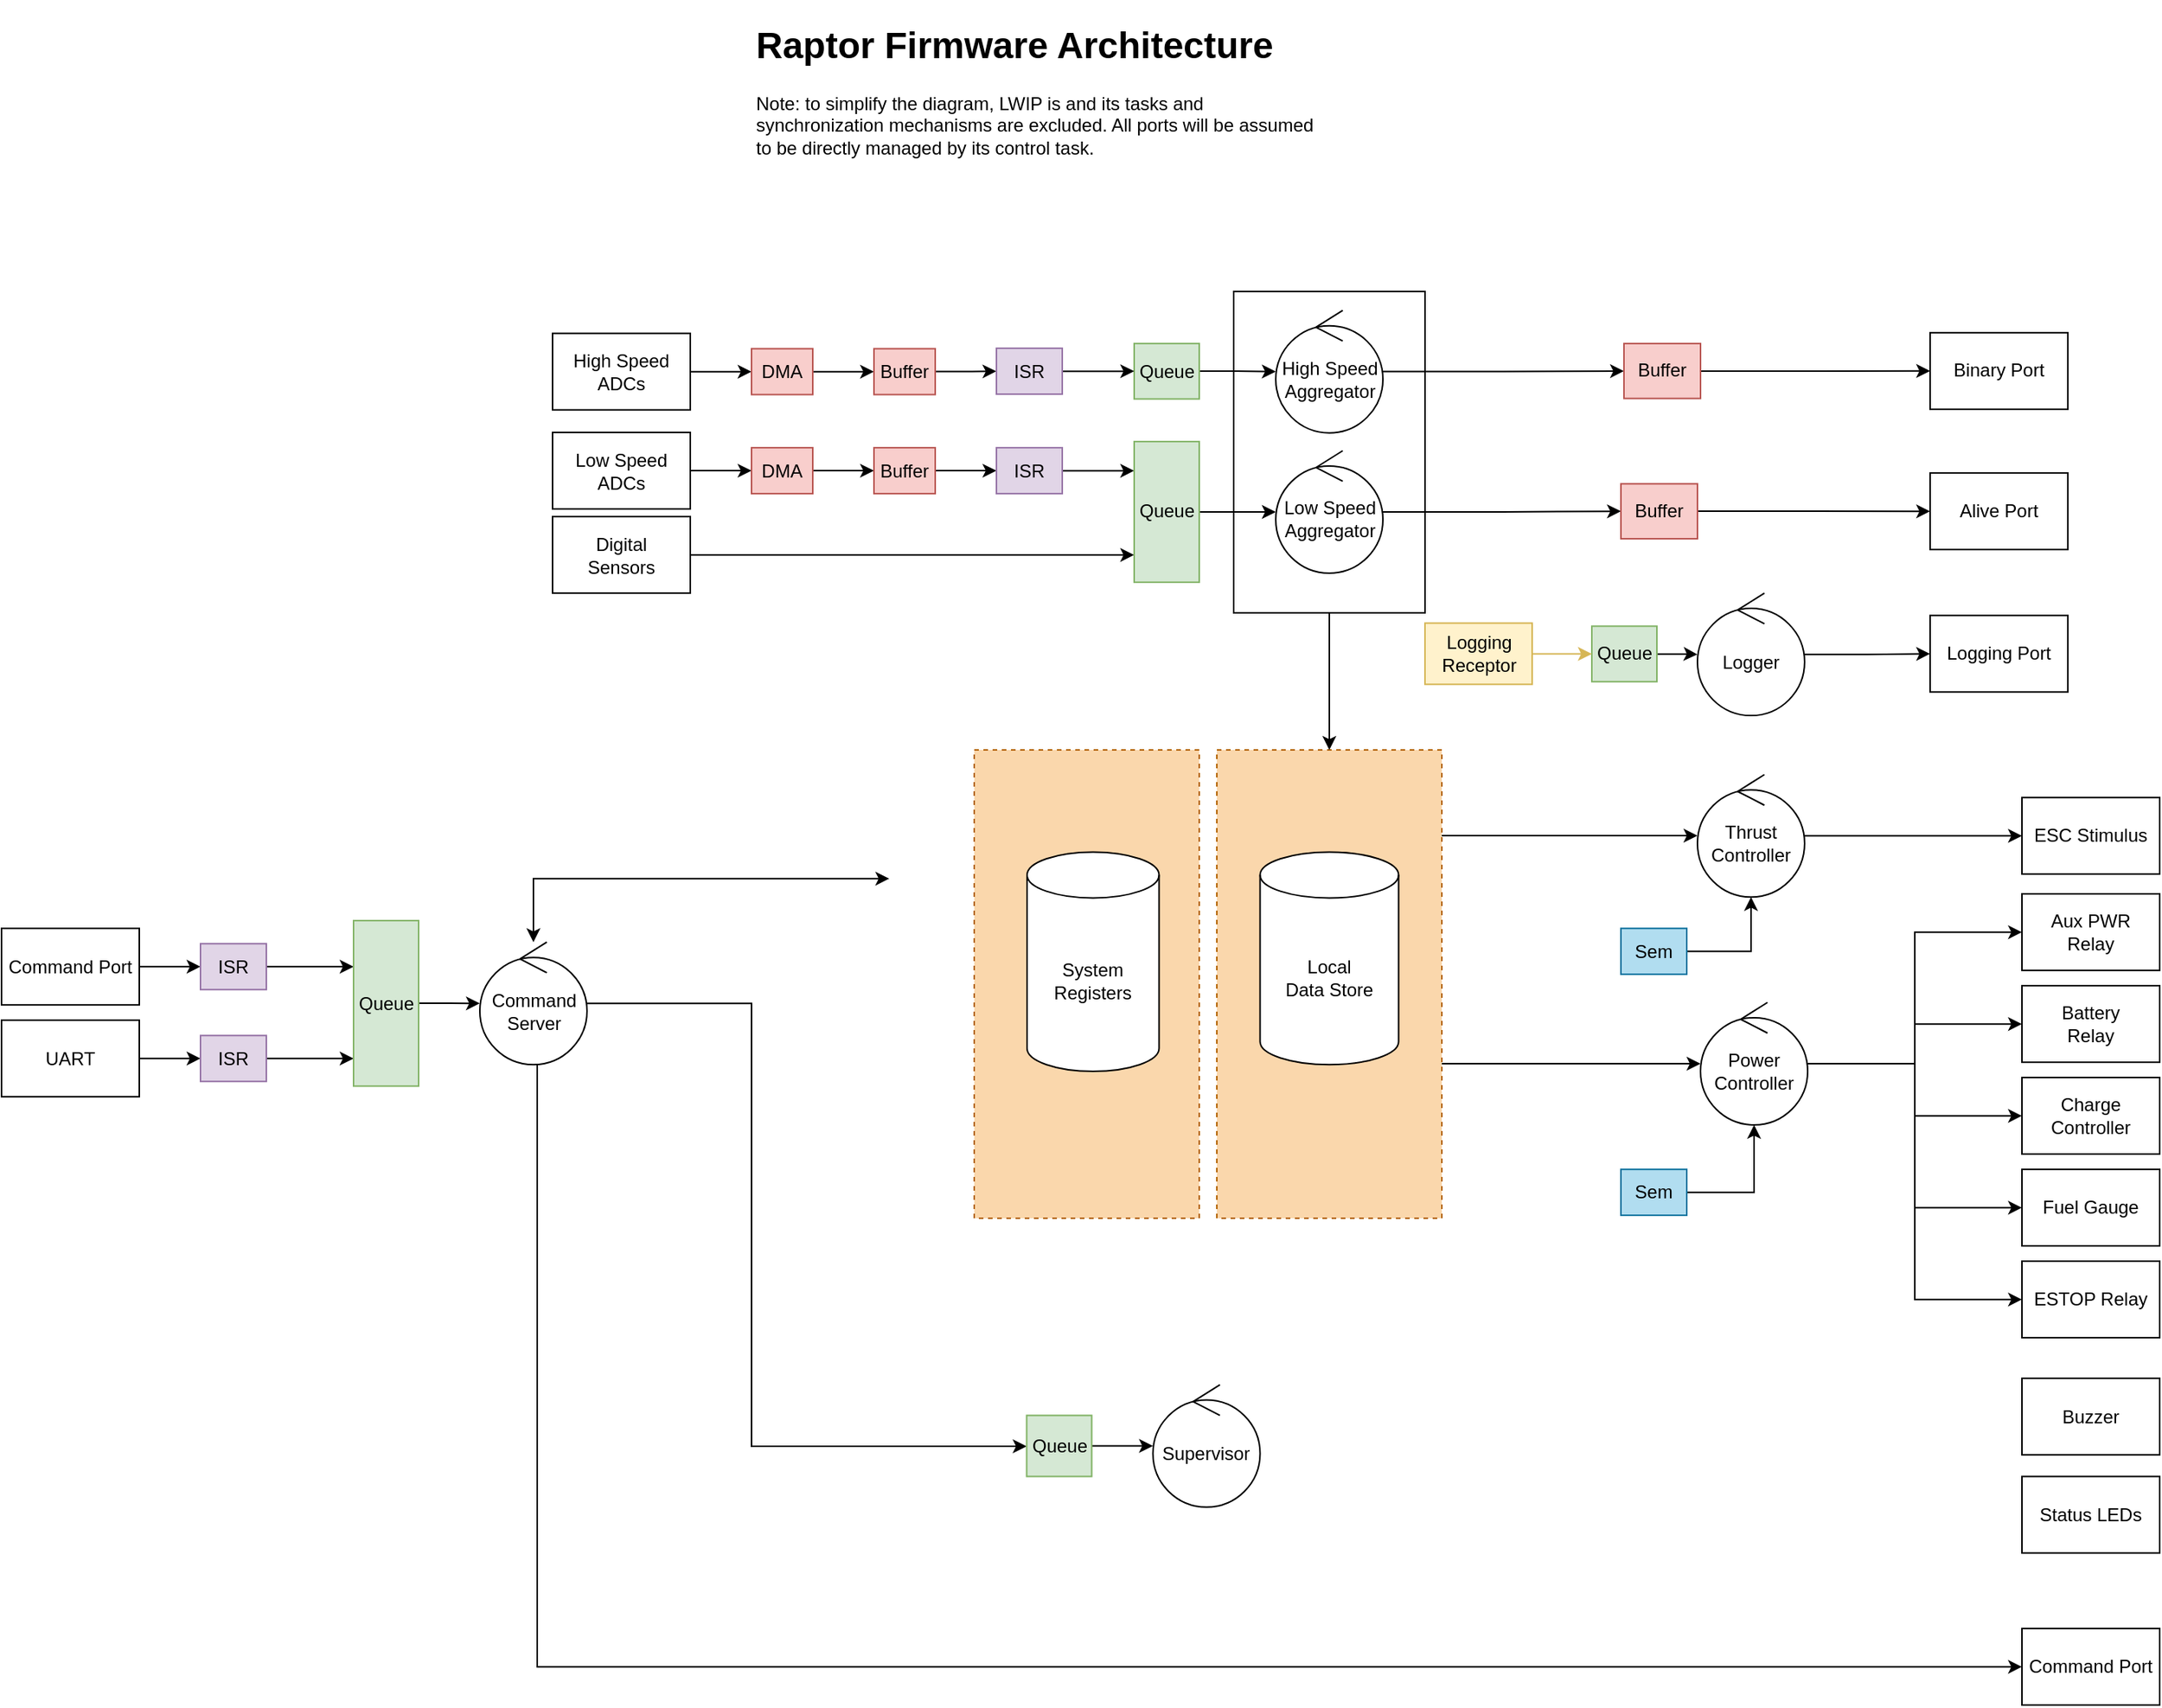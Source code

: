 <mxfile version="23.1.6" type="github">
  <diagram name="ページ1" id="frAd9zVA6C1hqHkERggT">
    <mxGraphModel dx="3493" dy="1102" grid="1" gridSize="10" guides="1" tooltips="1" connect="1" arrows="1" fold="1" page="1" pageScale="1" pageWidth="827" pageHeight="1169" math="0" shadow="0">
      <root>
        <mxCell id="0" />
        <mxCell id="1" parent="0" />
        <mxCell id="r4WBuM0c1a_yxzvFEJgT-270" value="" style="rounded=0;whiteSpace=wrap;html=1;fillColor=#fad7ac;strokeColor=#b46504;dashed=1;" vertex="1" parent="1">
          <mxGeometry x="165.5" y="510" width="147" height="306" as="geometry" />
        </mxCell>
        <mxCell id="r4WBuM0c1a_yxzvFEJgT-268" style="edgeStyle=orthogonalEdgeStyle;rounded=0;orthogonalLoop=1;jettySize=auto;html=1;startArrow=none;startFill=0;endArrow=classic;endFill=1;" edge="1" parent="1" source="r4WBuM0c1a_yxzvFEJgT-267" target="r4WBuM0c1a_yxzvFEJgT-156">
          <mxGeometry relative="1" as="geometry">
            <Array as="points">
              <mxPoint x="510" y="566" />
              <mxPoint x="510" y="566" />
            </Array>
          </mxGeometry>
        </mxCell>
        <mxCell id="r4WBuM0c1a_yxzvFEJgT-267" value="" style="rounded=0;whiteSpace=wrap;html=1;fillColor=#fad7ac;strokeColor=#b46504;dashed=1;" vertex="1" parent="1">
          <mxGeometry x="324" y="510" width="147" height="306" as="geometry" />
        </mxCell>
        <mxCell id="r4WBuM0c1a_yxzvFEJgT-261" style="edgeStyle=orthogonalEdgeStyle;rounded=0;orthogonalLoop=1;jettySize=auto;html=1;" edge="1" parent="1" source="r4WBuM0c1a_yxzvFEJgT-191" target="r4WBuM0c1a_yxzvFEJgT-267">
          <mxGeometry relative="1" as="geometry">
            <mxPoint x="397.5" y="467.15" as="targetPoint" />
          </mxGeometry>
        </mxCell>
        <mxCell id="r4WBuM0c1a_yxzvFEJgT-191" value="" style="rounded=0;whiteSpace=wrap;html=1;" vertex="1" parent="1">
          <mxGeometry x="335" y="210.42" width="125" height="210" as="geometry" />
        </mxCell>
        <mxCell id="r4WBuM0c1a_yxzvFEJgT-183" style="edgeStyle=orthogonalEdgeStyle;rounded=0;orthogonalLoop=1;jettySize=auto;html=1;" edge="1" parent="1" source="r4WBuM0c1a_yxzvFEJgT-1" target="r4WBuM0c1a_yxzvFEJgT-180">
          <mxGeometry relative="1" as="geometry">
            <Array as="points">
              <mxPoint x="190" y="382.42" />
              <mxPoint x="190" y="382.42" />
            </Array>
          </mxGeometry>
        </mxCell>
        <mxCell id="r4WBuM0c1a_yxzvFEJgT-1" value="Digital&lt;br&gt;Sensors" style="rounded=0;whiteSpace=wrap;html=1;" vertex="1" parent="1">
          <mxGeometry x="-110" y="357.56" width="90" height="50" as="geometry" />
        </mxCell>
        <mxCell id="r4WBuM0c1a_yxzvFEJgT-2" style="edgeStyle=orthogonalEdgeStyle;rounded=0;orthogonalLoop=1;jettySize=auto;html=1;" edge="1" parent="1" source="r4WBuM0c1a_yxzvFEJgT-3" target="r4WBuM0c1a_yxzvFEJgT-90">
          <mxGeometry relative="1" as="geometry">
            <mxPoint x="60" y="262.82" as="targetPoint" />
          </mxGeometry>
        </mxCell>
        <mxCell id="r4WBuM0c1a_yxzvFEJgT-3" value="High Speed ADCs" style="rounded=0;whiteSpace=wrap;html=1;" vertex="1" parent="1">
          <mxGeometry x="-110" y="237.82" width="90" height="50" as="geometry" />
        </mxCell>
        <mxCell id="r4WBuM0c1a_yxzvFEJgT-13" value="Aux PWR&lt;br&gt;Relay" style="rounded=0;whiteSpace=wrap;html=1;" vertex="1" parent="1">
          <mxGeometry x="850" y="604.07" width="90" height="50" as="geometry" />
        </mxCell>
        <mxCell id="r4WBuM0c1a_yxzvFEJgT-14" value="Battery&lt;br&gt;Relay" style="rounded=0;whiteSpace=wrap;html=1;" vertex="1" parent="1">
          <mxGeometry x="850" y="664.07" width="90" height="50" as="geometry" />
        </mxCell>
        <mxCell id="r4WBuM0c1a_yxzvFEJgT-15" value="Binary Port" style="rounded=0;whiteSpace=wrap;html=1;" vertex="1" parent="1">
          <mxGeometry x="790" y="237.4" width="90" height="50" as="geometry" />
        </mxCell>
        <mxCell id="r4WBuM0c1a_yxzvFEJgT-16" value="Alive Port" style="rounded=0;whiteSpace=wrap;html=1;" vertex="1" parent="1">
          <mxGeometry x="790" y="329.07" width="90" height="50" as="geometry" />
        </mxCell>
        <mxCell id="r4WBuM0c1a_yxzvFEJgT-17" value="Command Port" style="rounded=0;whiteSpace=wrap;html=1;" vertex="1" parent="1">
          <mxGeometry x="850" y="1084.07" width="90" height="50" as="geometry" />
        </mxCell>
        <mxCell id="r4WBuM0c1a_yxzvFEJgT-18" value="Logging Port" style="rounded=0;whiteSpace=wrap;html=1;" vertex="1" parent="1">
          <mxGeometry x="790" y="422.15" width="90" height="50" as="geometry" />
        </mxCell>
        <mxCell id="r4WBuM0c1a_yxzvFEJgT-19" value="Charge Controller" style="rounded=0;whiteSpace=wrap;html=1;" vertex="1" parent="1">
          <mxGeometry x="850" y="724.07" width="90" height="50" as="geometry" />
        </mxCell>
        <mxCell id="r4WBuM0c1a_yxzvFEJgT-20" value="Fuel Gauge" style="rounded=0;whiteSpace=wrap;html=1;" vertex="1" parent="1">
          <mxGeometry x="850" y="784.07" width="90" height="50" as="geometry" />
        </mxCell>
        <mxCell id="r4WBuM0c1a_yxzvFEJgT-161" style="edgeStyle=orthogonalEdgeStyle;rounded=0;orthogonalLoop=1;jettySize=auto;html=1;" edge="1" parent="1" source="r4WBuM0c1a_yxzvFEJgT-202" target="r4WBuM0c1a_yxzvFEJgT-15">
          <mxGeometry relative="1" as="geometry" />
        </mxCell>
        <mxCell id="r4WBuM0c1a_yxzvFEJgT-27" value="High Speed&lt;br&gt;Aggregator" style="ellipse;shape=umlControl;whiteSpace=wrap;html=1;" vertex="1" parent="1">
          <mxGeometry x="362.5" y="222.82" width="70" height="80" as="geometry" />
        </mxCell>
        <mxCell id="r4WBuM0c1a_yxzvFEJgT-164" style="edgeStyle=orthogonalEdgeStyle;rounded=0;orthogonalLoop=1;jettySize=auto;html=1;" edge="1" parent="1" source="r4WBuM0c1a_yxzvFEJgT-34" target="r4WBuM0c1a_yxzvFEJgT-158">
          <mxGeometry relative="1" as="geometry" />
        </mxCell>
        <mxCell id="r4WBuM0c1a_yxzvFEJgT-34" value="Command Port" style="rounded=0;whiteSpace=wrap;html=1;" vertex="1" parent="1">
          <mxGeometry x="-470" y="626.61" width="90" height="50" as="geometry" />
        </mxCell>
        <mxCell id="r4WBuM0c1a_yxzvFEJgT-167" style="edgeStyle=orthogonalEdgeStyle;rounded=0;orthogonalLoop=1;jettySize=auto;html=1;" edge="1" parent="1" source="r4WBuM0c1a_yxzvFEJgT-36" target="r4WBuM0c1a_yxzvFEJgT-166">
          <mxGeometry relative="1" as="geometry" />
        </mxCell>
        <mxCell id="r4WBuM0c1a_yxzvFEJgT-36" value="UART" style="rounded=0;whiteSpace=wrap;html=1;" vertex="1" parent="1">
          <mxGeometry x="-470" y="686.61" width="90" height="50" as="geometry" />
        </mxCell>
        <mxCell id="r4WBuM0c1a_yxzvFEJgT-89" style="edgeStyle=orthogonalEdgeStyle;rounded=0;orthogonalLoop=1;jettySize=auto;html=1;" edge="1" parent="1" source="r4WBuM0c1a_yxzvFEJgT-90" target="r4WBuM0c1a_yxzvFEJgT-91">
          <mxGeometry relative="1" as="geometry" />
        </mxCell>
        <mxCell id="r4WBuM0c1a_yxzvFEJgT-90" value="DMA" style="rounded=0;whiteSpace=wrap;html=1;fillColor=#f8cecc;strokeColor=#b85450;" vertex="1" parent="1">
          <mxGeometry x="20" y="247.82" width="40" height="30" as="geometry" />
        </mxCell>
        <mxCell id="r4WBuM0c1a_yxzvFEJgT-139" style="edgeStyle=orthogonalEdgeStyle;rounded=0;orthogonalLoop=1;jettySize=auto;html=1;" edge="1" parent="1" source="r4WBuM0c1a_yxzvFEJgT-91" target="r4WBuM0c1a_yxzvFEJgT-138">
          <mxGeometry relative="1" as="geometry" />
        </mxCell>
        <mxCell id="r4WBuM0c1a_yxzvFEJgT-91" value="Buffer" style="rounded=0;whiteSpace=wrap;html=1;fillColor=#f8cecc;strokeColor=#b85450;" vertex="1" parent="1">
          <mxGeometry x="100" y="247.82" width="40" height="30" as="geometry" />
        </mxCell>
        <mxCell id="r4WBuM0c1a_yxzvFEJgT-194" style="edgeStyle=orthogonalEdgeStyle;rounded=0;orthogonalLoop=1;jettySize=auto;html=1;" edge="1" parent="1" source="r4WBuM0c1a_yxzvFEJgT-106" target="r4WBuM0c1a_yxzvFEJgT-27">
          <mxGeometry relative="1" as="geometry" />
        </mxCell>
        <mxCell id="r4WBuM0c1a_yxzvFEJgT-106" value="Queue" style="rounded=0;whiteSpace=wrap;html=1;fillColor=#d5e8d4;strokeColor=#82b366;" vertex="1" parent="1">
          <mxGeometry x="270" y="244.44" width="42.5" height="36.25" as="geometry" />
        </mxCell>
        <mxCell id="r4WBuM0c1a_yxzvFEJgT-140" style="edgeStyle=orthogonalEdgeStyle;rounded=0;orthogonalLoop=1;jettySize=auto;html=1;" edge="1" parent="1" source="r4WBuM0c1a_yxzvFEJgT-138" target="r4WBuM0c1a_yxzvFEJgT-106">
          <mxGeometry relative="1" as="geometry" />
        </mxCell>
        <mxCell id="r4WBuM0c1a_yxzvFEJgT-138" value="ISR" style="rounded=0;whiteSpace=wrap;html=1;fillColor=#e1d5e7;strokeColor=#9673a6;" vertex="1" parent="1">
          <mxGeometry x="180" y="247.56" width="43" height="30" as="geometry" />
        </mxCell>
        <mxCell id="r4WBuM0c1a_yxzvFEJgT-148" style="edgeStyle=orthogonalEdgeStyle;rounded=0;orthogonalLoop=1;jettySize=auto;html=1;" edge="1" parent="1" source="r4WBuM0c1a_yxzvFEJgT-142" target="r4WBuM0c1a_yxzvFEJgT-18">
          <mxGeometry relative="1" as="geometry">
            <mxPoint x="705" y="542.4" as="targetPoint" />
          </mxGeometry>
        </mxCell>
        <mxCell id="r4WBuM0c1a_yxzvFEJgT-142" value="Logger" style="ellipse;shape=umlControl;whiteSpace=wrap;html=1;" vertex="1" parent="1">
          <mxGeometry x="638" y="407.56" width="70" height="80" as="geometry" />
        </mxCell>
        <mxCell id="r4WBuM0c1a_yxzvFEJgT-143" style="edgeStyle=orthogonalEdgeStyle;rounded=0;orthogonalLoop=1;jettySize=auto;html=1;" edge="1" parent="1" source="r4WBuM0c1a_yxzvFEJgT-144" target="r4WBuM0c1a_yxzvFEJgT-142">
          <mxGeometry relative="1" as="geometry" />
        </mxCell>
        <mxCell id="r4WBuM0c1a_yxzvFEJgT-144" value="Queue" style="rounded=0;whiteSpace=wrap;html=1;fillColor=#d5e8d4;strokeColor=#82b366;" vertex="1" parent="1">
          <mxGeometry x="569" y="429.15" width="42.5" height="36.25" as="geometry" />
        </mxCell>
        <mxCell id="r4WBuM0c1a_yxzvFEJgT-146" value="" style="endArrow=classic;html=1;rounded=0;fillColor=#fff2cc;strokeColor=#d6b656;" edge="1" parent="1" source="r4WBuM0c1a_yxzvFEJgT-147" target="r4WBuM0c1a_yxzvFEJgT-144">
          <mxGeometry width="50" height="50" relative="1" as="geometry">
            <mxPoint x="480.25" y="447.14" as="sourcePoint" />
            <mxPoint x="400.25" y="427.14" as="targetPoint" />
          </mxGeometry>
        </mxCell>
        <mxCell id="r4WBuM0c1a_yxzvFEJgT-147" value="Logging&lt;br&gt;Receptor" style="text;html=1;align=center;verticalAlign=middle;resizable=0;points=[];autosize=1;strokeColor=#d6b656;fillColor=#fff2cc;" vertex="1" parent="1">
          <mxGeometry x="460" y="427.15" width="70" height="40" as="geometry" />
        </mxCell>
        <mxCell id="r4WBuM0c1a_yxzvFEJgT-248" style="edgeStyle=orthogonalEdgeStyle;rounded=0;orthogonalLoop=1;jettySize=auto;html=1;" edge="1" parent="1" source="r4WBuM0c1a_yxzvFEJgT-152" target="r4WBuM0c1a_yxzvFEJgT-245">
          <mxGeometry relative="1" as="geometry">
            <Array as="points">
              <mxPoint x="20" y="676" />
              <mxPoint x="20" y="965" />
            </Array>
          </mxGeometry>
        </mxCell>
        <mxCell id="r4WBuM0c1a_yxzvFEJgT-249" style="edgeStyle=orthogonalEdgeStyle;rounded=0;orthogonalLoop=1;jettySize=auto;html=1;startArrow=classic;startFill=1;" edge="1" parent="1" source="r4WBuM0c1a_yxzvFEJgT-152">
          <mxGeometry relative="1" as="geometry">
            <mxPoint x="110" y="594.07" as="targetPoint" />
            <Array as="points">
              <mxPoint x="-123" y="594.07" />
            </Array>
          </mxGeometry>
        </mxCell>
        <mxCell id="r4WBuM0c1a_yxzvFEJgT-250" style="edgeStyle=orthogonalEdgeStyle;rounded=0;orthogonalLoop=1;jettySize=auto;html=1;entryX=0;entryY=0.5;entryDx=0;entryDy=0;" edge="1" parent="1" source="r4WBuM0c1a_yxzvFEJgT-152" target="r4WBuM0c1a_yxzvFEJgT-17">
          <mxGeometry relative="1" as="geometry">
            <Array as="points">
              <mxPoint x="-120" y="1109" />
            </Array>
          </mxGeometry>
        </mxCell>
        <mxCell id="r4WBuM0c1a_yxzvFEJgT-152" value="Command Server" style="ellipse;shape=umlControl;whiteSpace=wrap;html=1;" vertex="1" parent="1">
          <mxGeometry x="-157.5" y="635.61" width="70" height="80" as="geometry" />
        </mxCell>
        <mxCell id="r4WBuM0c1a_yxzvFEJgT-154" value="System&lt;br&gt;&lt;div style=&quot;&quot;&gt;Registers&lt;/div&gt;" style="shape=cylinder3;whiteSpace=wrap;html=1;boundedLbl=1;backgroundOutline=1;size=15;" vertex="1" parent="1">
          <mxGeometry x="200" y="576.73" width="86.25" height="143.27" as="geometry" />
        </mxCell>
        <mxCell id="r4WBuM0c1a_yxzvFEJgT-196" style="edgeStyle=orthogonalEdgeStyle;rounded=0;orthogonalLoop=1;jettySize=auto;html=1;entryX=0;entryY=0.5;entryDx=0;entryDy=0;" edge="1" parent="1" source="r4WBuM0c1a_yxzvFEJgT-155" target="r4WBuM0c1a_yxzvFEJgT-13">
          <mxGeometry relative="1" as="geometry" />
        </mxCell>
        <mxCell id="r4WBuM0c1a_yxzvFEJgT-197" style="edgeStyle=orthogonalEdgeStyle;rounded=0;orthogonalLoop=1;jettySize=auto;html=1;" edge="1" parent="1" source="r4WBuM0c1a_yxzvFEJgT-155" target="r4WBuM0c1a_yxzvFEJgT-14">
          <mxGeometry relative="1" as="geometry" />
        </mxCell>
        <mxCell id="r4WBuM0c1a_yxzvFEJgT-198" style="edgeStyle=orthogonalEdgeStyle;rounded=0;orthogonalLoop=1;jettySize=auto;html=1;" edge="1" parent="1" source="r4WBuM0c1a_yxzvFEJgT-155" target="r4WBuM0c1a_yxzvFEJgT-19">
          <mxGeometry relative="1" as="geometry" />
        </mxCell>
        <mxCell id="r4WBuM0c1a_yxzvFEJgT-199" style="edgeStyle=orthogonalEdgeStyle;rounded=0;orthogonalLoop=1;jettySize=auto;html=1;entryX=0;entryY=0.5;entryDx=0;entryDy=0;" edge="1" parent="1" source="r4WBuM0c1a_yxzvFEJgT-155" target="r4WBuM0c1a_yxzvFEJgT-20">
          <mxGeometry relative="1" as="geometry" />
        </mxCell>
        <mxCell id="r4WBuM0c1a_yxzvFEJgT-212" style="edgeStyle=orthogonalEdgeStyle;rounded=0;orthogonalLoop=1;jettySize=auto;html=1;entryX=0;entryY=0.5;entryDx=0;entryDy=0;" edge="1" parent="1" source="r4WBuM0c1a_yxzvFEJgT-155" target="r4WBuM0c1a_yxzvFEJgT-210">
          <mxGeometry relative="1" as="geometry" />
        </mxCell>
        <mxCell id="r4WBuM0c1a_yxzvFEJgT-269" style="edgeStyle=orthogonalEdgeStyle;rounded=0;orthogonalLoop=1;jettySize=auto;html=1;startArrow=classic;startFill=1;endArrow=none;endFill=0;" edge="1" parent="1" source="r4WBuM0c1a_yxzvFEJgT-155" target="r4WBuM0c1a_yxzvFEJgT-267">
          <mxGeometry relative="1" as="geometry">
            <Array as="points">
              <mxPoint x="510" y="715" />
              <mxPoint x="510" y="715" />
            </Array>
          </mxGeometry>
        </mxCell>
        <mxCell id="r4WBuM0c1a_yxzvFEJgT-155" value="Power&lt;br&gt;Controller" style="ellipse;shape=umlControl;whiteSpace=wrap;html=1;" vertex="1" parent="1">
          <mxGeometry x="640" y="675.0" width="70" height="80" as="geometry" />
        </mxCell>
        <mxCell id="r4WBuM0c1a_yxzvFEJgT-211" style="edgeStyle=orthogonalEdgeStyle;rounded=0;orthogonalLoop=1;jettySize=auto;html=1;" edge="1" parent="1" source="r4WBuM0c1a_yxzvFEJgT-156" target="r4WBuM0c1a_yxzvFEJgT-209">
          <mxGeometry relative="1" as="geometry" />
        </mxCell>
        <mxCell id="r4WBuM0c1a_yxzvFEJgT-156" value="Thrust Controller" style="ellipse;shape=umlControl;whiteSpace=wrap;html=1;" vertex="1" parent="1">
          <mxGeometry x="638" y="526.12" width="70" height="80" as="geometry" />
        </mxCell>
        <mxCell id="r4WBuM0c1a_yxzvFEJgT-165" style="edgeStyle=orthogonalEdgeStyle;rounded=0;orthogonalLoop=1;jettySize=auto;html=1;" edge="1" parent="1" source="r4WBuM0c1a_yxzvFEJgT-158">
          <mxGeometry relative="1" as="geometry">
            <mxPoint x="-240" y="651.67" as="targetPoint" />
          </mxGeometry>
        </mxCell>
        <mxCell id="r4WBuM0c1a_yxzvFEJgT-158" value="ISR" style="rounded=0;whiteSpace=wrap;html=1;fillColor=#e1d5e7;strokeColor=#9673a6;" vertex="1" parent="1">
          <mxGeometry x="-340" y="636.61" width="43" height="30" as="geometry" />
        </mxCell>
        <mxCell id="r4WBuM0c1a_yxzvFEJgT-160" value="&lt;h1&gt;Raptor Firmware Architecture&lt;/h1&gt;&lt;p&gt;Note: to simplify the diagram, LWIP is and its tasks and synchronization mechanisms are excluded. All ports will be assumed to be directly managed by its control task.&lt;/p&gt;" style="text;html=1;spacing=5;spacingTop=-20;whiteSpace=wrap;overflow=hidden;rounded=0;" vertex="1" parent="1">
          <mxGeometry x="18" y="30" width="377" height="120" as="geometry" />
        </mxCell>
        <mxCell id="r4WBuM0c1a_yxzvFEJgT-169" style="edgeStyle=orthogonalEdgeStyle;rounded=0;orthogonalLoop=1;jettySize=auto;html=1;" edge="1" parent="1" source="r4WBuM0c1a_yxzvFEJgT-166">
          <mxGeometry relative="1" as="geometry">
            <mxPoint x="-240" y="711.67" as="targetPoint" />
          </mxGeometry>
        </mxCell>
        <mxCell id="r4WBuM0c1a_yxzvFEJgT-166" value="ISR" style="rounded=0;whiteSpace=wrap;html=1;fillColor=#e1d5e7;strokeColor=#9673a6;" vertex="1" parent="1">
          <mxGeometry x="-340" y="696.61" width="43" height="30" as="geometry" />
        </mxCell>
        <mxCell id="r4WBuM0c1a_yxzvFEJgT-173" style="edgeStyle=orthogonalEdgeStyle;rounded=0;orthogonalLoop=1;jettySize=auto;html=1;" edge="1" parent="1" source="r4WBuM0c1a_yxzvFEJgT-172" target="r4WBuM0c1a_yxzvFEJgT-152">
          <mxGeometry relative="1" as="geometry" />
        </mxCell>
        <mxCell id="r4WBuM0c1a_yxzvFEJgT-172" value="Queue" style="rounded=0;whiteSpace=wrap;html=1;fillColor=#d5e8d4;strokeColor=#82b366;" vertex="1" parent="1">
          <mxGeometry x="-240" y="621.54" width="42.5" height="108.14" as="geometry" />
        </mxCell>
        <mxCell id="r4WBuM0c1a_yxzvFEJgT-188" style="edgeStyle=orthogonalEdgeStyle;rounded=0;orthogonalLoop=1;jettySize=auto;html=1;" edge="1" parent="1" source="r4WBuM0c1a_yxzvFEJgT-176" target="r4WBuM0c1a_yxzvFEJgT-177">
          <mxGeometry relative="1" as="geometry" />
        </mxCell>
        <mxCell id="r4WBuM0c1a_yxzvFEJgT-176" value="Low Speed ADCs" style="rounded=0;whiteSpace=wrap;html=1;" vertex="1" parent="1">
          <mxGeometry x="-110" y="302.56" width="90" height="50" as="geometry" />
        </mxCell>
        <mxCell id="r4WBuM0c1a_yxzvFEJgT-186" style="edgeStyle=orthogonalEdgeStyle;rounded=0;orthogonalLoop=1;jettySize=auto;html=1;" edge="1" parent="1" source="r4WBuM0c1a_yxzvFEJgT-177" target="r4WBuM0c1a_yxzvFEJgT-178">
          <mxGeometry relative="1" as="geometry" />
        </mxCell>
        <mxCell id="r4WBuM0c1a_yxzvFEJgT-177" value="DMA" style="rounded=0;whiteSpace=wrap;html=1;fillColor=#f8cecc;strokeColor=#b85450;" vertex="1" parent="1">
          <mxGeometry x="20" y="312.56" width="40" height="30" as="geometry" />
        </mxCell>
        <mxCell id="r4WBuM0c1a_yxzvFEJgT-185" style="edgeStyle=orthogonalEdgeStyle;rounded=0;orthogonalLoop=1;jettySize=auto;html=1;entryX=0;entryY=0.5;entryDx=0;entryDy=0;" edge="1" parent="1" source="r4WBuM0c1a_yxzvFEJgT-178" target="r4WBuM0c1a_yxzvFEJgT-179">
          <mxGeometry relative="1" as="geometry" />
        </mxCell>
        <mxCell id="r4WBuM0c1a_yxzvFEJgT-178" value="Buffer" style="rounded=0;whiteSpace=wrap;html=1;fillColor=#f8cecc;strokeColor=#b85450;" vertex="1" parent="1">
          <mxGeometry x="100" y="312.56" width="40" height="30" as="geometry" />
        </mxCell>
        <mxCell id="r4WBuM0c1a_yxzvFEJgT-242" style="edgeStyle=orthogonalEdgeStyle;rounded=0;orthogonalLoop=1;jettySize=auto;html=1;" edge="1" parent="1" source="r4WBuM0c1a_yxzvFEJgT-179" target="r4WBuM0c1a_yxzvFEJgT-180">
          <mxGeometry relative="1" as="geometry">
            <Array as="points">
              <mxPoint x="250" y="327.42" />
              <mxPoint x="250" y="327.42" />
            </Array>
          </mxGeometry>
        </mxCell>
        <mxCell id="r4WBuM0c1a_yxzvFEJgT-179" value="ISR" style="rounded=0;whiteSpace=wrap;html=1;fillColor=#e1d5e7;strokeColor=#9673a6;" vertex="1" parent="1">
          <mxGeometry x="180" y="312.56" width="43" height="30" as="geometry" />
        </mxCell>
        <mxCell id="r4WBuM0c1a_yxzvFEJgT-193" style="edgeStyle=orthogonalEdgeStyle;rounded=0;orthogonalLoop=1;jettySize=auto;html=1;" edge="1" parent="1" source="r4WBuM0c1a_yxzvFEJgT-180" target="r4WBuM0c1a_yxzvFEJgT-190">
          <mxGeometry relative="1" as="geometry" />
        </mxCell>
        <mxCell id="r4WBuM0c1a_yxzvFEJgT-180" value="Queue" style="rounded=0;whiteSpace=wrap;html=1;fillColor=#d5e8d4;strokeColor=#82b366;" vertex="1" parent="1">
          <mxGeometry x="270" y="308.55" width="42.5" height="91.87" as="geometry" />
        </mxCell>
        <mxCell id="r4WBuM0c1a_yxzvFEJgT-192" style="edgeStyle=orthogonalEdgeStyle;rounded=0;orthogonalLoop=1;jettySize=auto;html=1;" edge="1" parent="1" source="r4WBuM0c1a_yxzvFEJgT-200" target="r4WBuM0c1a_yxzvFEJgT-16">
          <mxGeometry relative="1" as="geometry" />
        </mxCell>
        <mxCell id="r4WBuM0c1a_yxzvFEJgT-190" value="Low Speed Aggregator" style="ellipse;shape=umlControl;whiteSpace=wrap;html=1;" vertex="1" parent="1">
          <mxGeometry x="362.5" y="314.49" width="70" height="80" as="geometry" />
        </mxCell>
        <mxCell id="r4WBuM0c1a_yxzvFEJgT-201" value="" style="edgeStyle=orthogonalEdgeStyle;rounded=0;orthogonalLoop=1;jettySize=auto;html=1;" edge="1" parent="1" source="r4WBuM0c1a_yxzvFEJgT-190" target="r4WBuM0c1a_yxzvFEJgT-200">
          <mxGeometry relative="1" as="geometry">
            <mxPoint x="433" y="365.15" as="sourcePoint" />
            <mxPoint x="528" y="356.15" as="targetPoint" />
          </mxGeometry>
        </mxCell>
        <mxCell id="r4WBuM0c1a_yxzvFEJgT-200" value="Buffer" style="rounded=0;whiteSpace=wrap;html=1;fillColor=#f8cecc;strokeColor=#b85450;" vertex="1" parent="1">
          <mxGeometry x="588" y="336.13" width="50" height="35.88" as="geometry" />
        </mxCell>
        <mxCell id="r4WBuM0c1a_yxzvFEJgT-203" value="" style="edgeStyle=orthogonalEdgeStyle;rounded=0;orthogonalLoop=1;jettySize=auto;html=1;" edge="1" parent="1" source="r4WBuM0c1a_yxzvFEJgT-27" target="r4WBuM0c1a_yxzvFEJgT-202">
          <mxGeometry relative="1" as="geometry">
            <mxPoint x="433" y="264.15" as="sourcePoint" />
            <mxPoint x="530" y="264.621" as="targetPoint" />
          </mxGeometry>
        </mxCell>
        <mxCell id="r4WBuM0c1a_yxzvFEJgT-202" value="Buffer" style="rounded=0;whiteSpace=wrap;html=1;fillColor=#f8cecc;strokeColor=#b85450;" vertex="1" parent="1">
          <mxGeometry x="590" y="244.46" width="50" height="35.88" as="geometry" />
        </mxCell>
        <mxCell id="r4WBuM0c1a_yxzvFEJgT-209" value="ESC Stimulus" style="rounded=0;whiteSpace=wrap;html=1;" vertex="1" parent="1">
          <mxGeometry x="850" y="541.12" width="90" height="50" as="geometry" />
        </mxCell>
        <mxCell id="r4WBuM0c1a_yxzvFEJgT-210" value="ESTOP Relay" style="rounded=0;whiteSpace=wrap;html=1;" vertex="1" parent="1">
          <mxGeometry x="850" y="844.07" width="90" height="50" as="geometry" />
        </mxCell>
        <mxCell id="r4WBuM0c1a_yxzvFEJgT-218" value="Local&lt;br&gt;Data Store" style="shape=cylinder3;whiteSpace=wrap;html=1;boundedLbl=1;backgroundOutline=1;size=15;" vertex="1" parent="1">
          <mxGeometry x="352.25" y="576.73" width="90.5" height="138.88" as="geometry" />
        </mxCell>
        <mxCell id="r4WBuM0c1a_yxzvFEJgT-229" value="Buzzer" style="rounded=0;whiteSpace=wrap;html=1;" vertex="1" parent="1">
          <mxGeometry x="850" y="920.6" width="90" height="50" as="geometry" />
        </mxCell>
        <mxCell id="r4WBuM0c1a_yxzvFEJgT-230" value="Status LEDs" style="rounded=0;whiteSpace=wrap;html=1;" vertex="1" parent="1">
          <mxGeometry x="850" y="984.73" width="90" height="50" as="geometry" />
        </mxCell>
        <mxCell id="r4WBuM0c1a_yxzvFEJgT-276" style="edgeStyle=orthogonalEdgeStyle;rounded=0;orthogonalLoop=1;jettySize=auto;html=1;" edge="1" parent="1" source="r4WBuM0c1a_yxzvFEJgT-245" target="r4WBuM0c1a_yxzvFEJgT-271">
          <mxGeometry relative="1" as="geometry" />
        </mxCell>
        <mxCell id="r4WBuM0c1a_yxzvFEJgT-245" value="Queue" style="rounded=0;whiteSpace=wrap;html=1;fillColor=#d5e8d4;strokeColor=#82b366;" vertex="1" parent="1">
          <mxGeometry x="199.75" y="944.81" width="42.5" height="39.92" as="geometry" />
        </mxCell>
        <mxCell id="r4WBuM0c1a_yxzvFEJgT-271" value="Supervisor" style="ellipse;shape=umlControl;whiteSpace=wrap;html=1;" vertex="1" parent="1">
          <mxGeometry x="282.25" y="924.77" width="70" height="80" as="geometry" />
        </mxCell>
        <mxCell id="r4WBuM0c1a_yxzvFEJgT-275" style="edgeStyle=orthogonalEdgeStyle;rounded=0;orthogonalLoop=1;jettySize=auto;html=1;" edge="1" parent="1" source="r4WBuM0c1a_yxzvFEJgT-272" target="r4WBuM0c1a_yxzvFEJgT-156">
          <mxGeometry relative="1" as="geometry" />
        </mxCell>
        <mxCell id="r4WBuM0c1a_yxzvFEJgT-272" value="Sem" style="rounded=0;whiteSpace=wrap;html=1;fillColor=#b1ddf0;strokeColor=#10739e;" vertex="1" parent="1">
          <mxGeometry x="588" y="626.61" width="43" height="30" as="geometry" />
        </mxCell>
        <mxCell id="r4WBuM0c1a_yxzvFEJgT-274" style="edgeStyle=orthogonalEdgeStyle;rounded=0;orthogonalLoop=1;jettySize=auto;html=1;" edge="1" parent="1" source="r4WBuM0c1a_yxzvFEJgT-273" target="r4WBuM0c1a_yxzvFEJgT-155">
          <mxGeometry relative="1" as="geometry" />
        </mxCell>
        <mxCell id="r4WBuM0c1a_yxzvFEJgT-273" value="Sem" style="rounded=0;whiteSpace=wrap;html=1;fillColor=#b1ddf0;strokeColor=#10739e;" vertex="1" parent="1">
          <mxGeometry x="588" y="784.07" width="43" height="30" as="geometry" />
        </mxCell>
      </root>
    </mxGraphModel>
  </diagram>
</mxfile>
